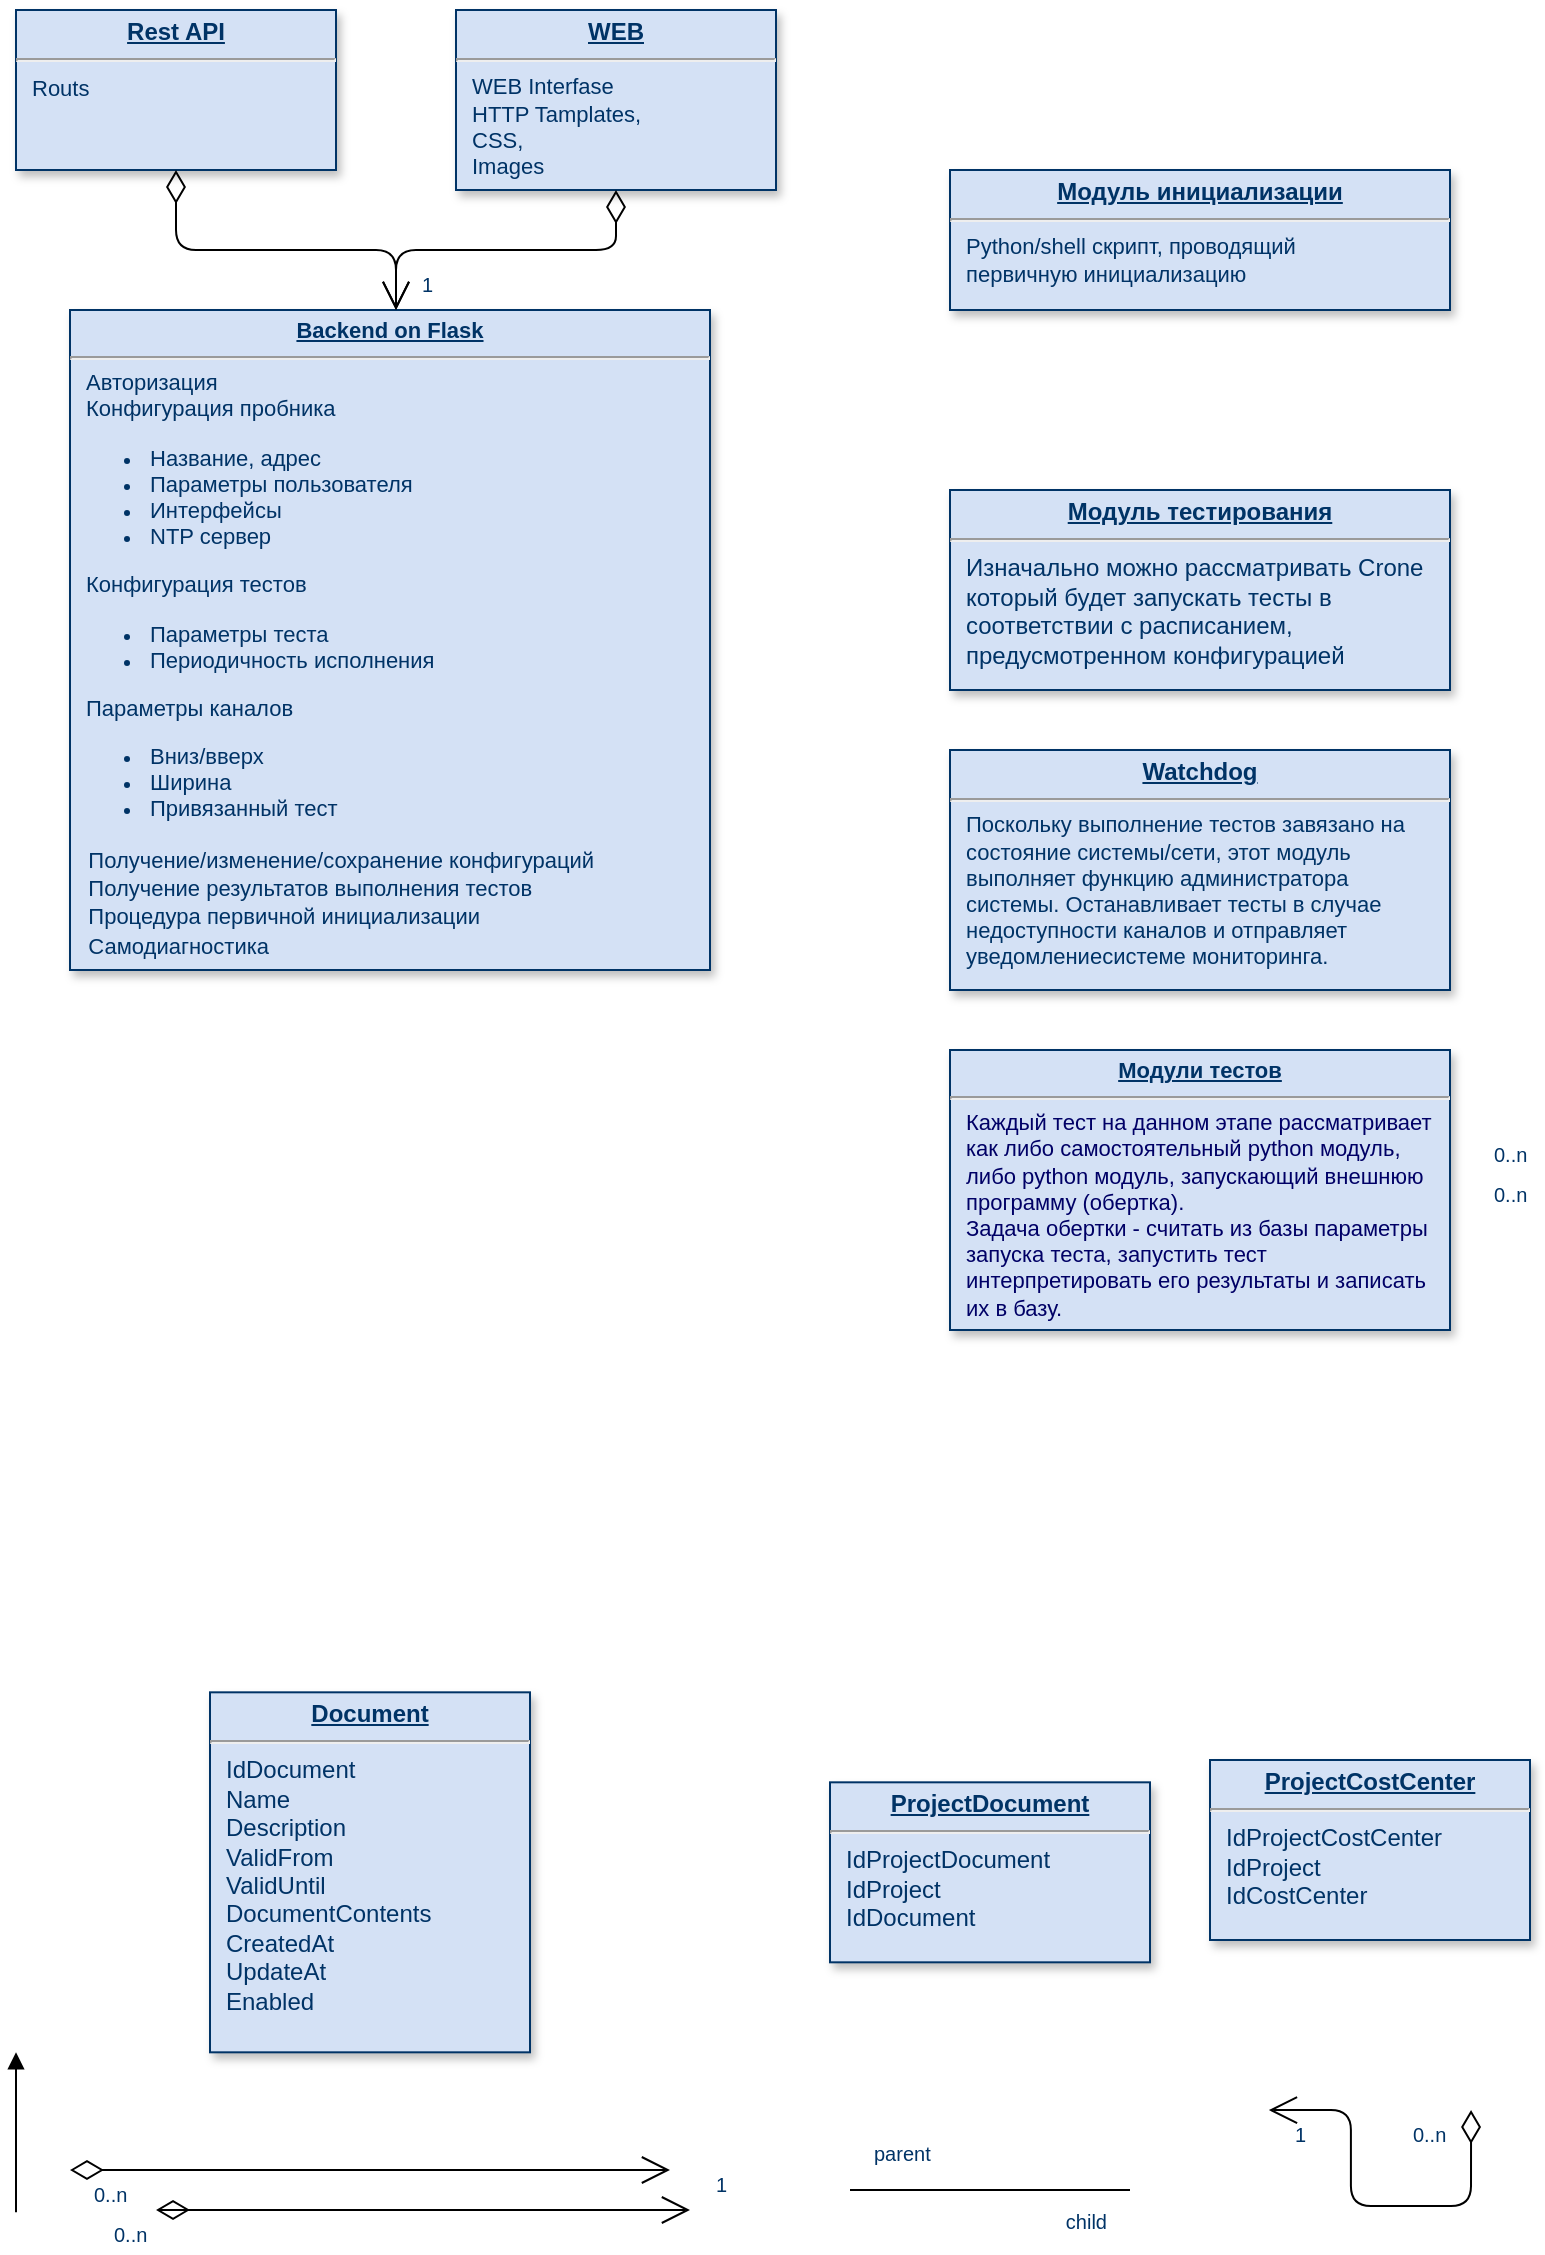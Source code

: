 <mxfile version="14.4.8" type="github" pages="3">
  <diagram name="Page-1" id="efa7a0a1-bf9b-a30e-e6df-94a7791c09e9">
    <mxGraphModel dx="990" dy="610" grid="1" gridSize="10" guides="1" tooltips="1" connect="1" arrows="1" fold="1" page="1" pageScale="1" pageWidth="826" pageHeight="1169" background="#ffffff" math="0" shadow="0">
      <root>
        <mxCell id="0" />
        <mxCell id="1" parent="0" />
        <mxCell id="19" value="&lt;p style=&quot;margin: 0px ; margin-top: 4px ; text-align: center ; text-decoration: underline&quot;&gt;&lt;strong&gt;WEB&lt;/strong&gt;&lt;/p&gt;&lt;hr&gt;&lt;p style=&quot;margin: 0px 0px 0px 8px ; font-size: 11px&quot;&gt;&lt;font style=&quot;font-size: 11px&quot;&gt;WEB Interfase&lt;br&gt;&lt;font style=&quot;font-size: 11px&quot;&gt;HTTP Tamplates,&amp;nbsp;&lt;/font&gt;&lt;/font&gt;&lt;/p&gt;&lt;p style=&quot;margin: 0px 0px 0px 8px ; font-size: 11px&quot;&gt;&lt;font style=&quot;font-size: 11px&quot;&gt;CSS,&amp;nbsp;&lt;/font&gt;&lt;/p&gt;&lt;p style=&quot;margin: 0px 0px 0px 8px ; font-size: 11px&quot;&gt;&lt;font style=&quot;font-size: 11px&quot;&gt;Images&lt;/font&gt;&lt;/p&gt;&lt;p style=&quot;margin: 0px 0px 0px 8px ; font-size: 11px&quot;&gt;&lt;br&gt;&lt;/p&gt;" style="verticalAlign=top;align=left;overflow=fill;fontSize=12;fontFamily=Helvetica;html=1;strokeColor=#003366;shadow=1;fillColor=#D4E1F5;fontColor=#003366" parent="1" vertex="1">
          <mxGeometry x="253" y="40" width="160" height="90" as="geometry" />
        </mxCell>
        <mxCell id="20" value="&lt;p style=&quot;margin: 4px 0px 0px ; text-align: center ; text-decoration: underline ; font-size: 11px&quot;&gt;&lt;b&gt;&lt;font style=&quot;font-size: 11px&quot;&gt;Backend on Flask&lt;/font&gt;&lt;/b&gt;&lt;/p&gt;&lt;hr style=&quot;font-size: 11px&quot;&gt;&lt;p style=&quot;margin: 0px 0px 0px 8px ; font-size: 11px&quot;&gt;&lt;font style=&quot;font-size: 11px&quot;&gt;Авторизация&lt;/font&gt;&lt;/p&gt;&lt;p style=&quot;margin: 0px 0px 0px 8px ; font-size: 11px&quot;&gt;&lt;font style=&quot;font-size: 11px&quot;&gt;Конфигурация пробника&lt;/font&gt;&lt;/p&gt;&lt;p style=&quot;margin: 0px 0px 0px 8px ; font-size: 11px&quot;&gt;&lt;/p&gt;&lt;ul style=&quot;font-size: 11px&quot;&gt;&lt;li&gt;&lt;font style=&quot;font-size: 11px&quot;&gt;Название, адрес&lt;br&gt;&lt;/font&gt;&lt;/li&gt;&lt;li&gt;&lt;font style=&quot;font-size: 11px&quot;&gt;Параметры пользователя&lt;br&gt;&lt;/font&gt;&lt;/li&gt;&lt;li&gt;&lt;font style=&quot;font-size: 11px&quot;&gt;Интерфейсы&lt;br&gt;&lt;/font&gt;&lt;/li&gt;&lt;li&gt;&lt;font style=&quot;font-size: 11px&quot;&gt;NTP сервер&lt;br&gt;&lt;/font&gt;&lt;/li&gt;&lt;/ul&gt;&lt;p style=&quot;font-size: 11px&quot;&gt;&lt;/p&gt;&lt;p style=&quot;margin: 0px 0px 0px 8px ; font-size: 11px&quot;&gt;&lt;font style=&quot;font-size: 11px&quot;&gt;Конфигурация тестов&lt;/font&gt;&lt;/p&gt;&lt;p style=&quot;margin: 0px 0px 0px 8px ; font-size: 11px&quot;&gt;&lt;/p&gt;&lt;ul style=&quot;font-size: 11px&quot;&gt;&lt;li&gt;&lt;font style=&quot;font-size: 11px&quot;&gt;Параметры теста&lt;br&gt;&lt;/font&gt;&lt;/li&gt;&lt;li&gt;&lt;font style=&quot;font-size: 11px&quot;&gt;Периодичность исполнения&lt;/font&gt;&lt;/li&gt;&lt;/ul&gt;&lt;p style=&quot;margin: 0px 0px 0px 8px ; font-size: 11px&quot;&gt;&lt;font style=&quot;font-size: 11px&quot;&gt;Параметры каналов&lt;/font&gt;&lt;/p&gt;&lt;p style=&quot;margin: 0px 0px 0px 8px ; font-size: 11px&quot;&gt;&lt;/p&gt;&lt;ul style=&quot;font-size: 11px&quot;&gt;&lt;li&gt;&lt;font style=&quot;font-size: 11px&quot;&gt;Вниз/вверх&lt;br&gt;&lt;/font&gt;&lt;/li&gt;&lt;li&gt;&lt;font style=&quot;font-size: 11px&quot;&gt;Ширина&lt;br&gt;&lt;/font&gt;&lt;/li&gt;&lt;li&gt;&lt;font style=&quot;font-size: 11px&quot;&gt;Привязанный тест&lt;/font&gt;&lt;/li&gt;&lt;/ul&gt;&lt;font style=&quot;font-size: 11px&quot;&gt;&amp;nbsp; &amp;nbsp;Получение/изменение/сохранение конфигураций&lt;br&gt;&amp;nbsp; &amp;nbsp;Получение результатов выполнения тестов&lt;br&gt;&amp;nbsp; &amp;nbsp;Процедура первичной инициализации&lt;br&gt;&amp;nbsp; &amp;nbsp;Самодиагностика&lt;br&gt;&amp;nbsp; &amp;nbsp;&lt;br&gt;&lt;br&gt;&lt;br&gt;&lt;/font&gt;&lt;br&gt;&lt;p&gt;&lt;/p&gt;" style="verticalAlign=top;align=left;overflow=fill;fontSize=12;fontFamily=Helvetica;html=1;strokeColor=#003366;shadow=1;fillColor=#D4E1F5;fontColor=#003366" parent="1" vertex="1">
          <mxGeometry x="60" y="190" width="320" height="330" as="geometry" />
        </mxCell>
        <mxCell id="24" value="&lt;p style=&quot;margin: 0px ; margin-top: 4px ; text-align: center ; text-decoration: underline&quot;&gt;&lt;b&gt;Модуль тестирования&lt;/b&gt;&lt;/p&gt;&lt;hr&gt;&lt;p style=&quot;margin: 0px ; margin-left: 8px&quot;&gt;Изначально можно рассматривать Crone&lt;/p&gt;&lt;p style=&quot;margin: 0px ; margin-left: 8px&quot;&gt;который будет запускать тесты в&amp;nbsp;&lt;/p&gt;&lt;p style=&quot;margin: 0px ; margin-left: 8px&quot;&gt;соответствии с расписанием,&amp;nbsp;&lt;/p&gt;&lt;p style=&quot;margin: 0px ; margin-left: 8px&quot;&gt;предусмотренном конфигурацией&lt;/p&gt;&lt;p style=&quot;margin: 0px ; margin-left: 8px&quot;&gt;&lt;br&gt;&lt;/p&gt;" style="verticalAlign=top;align=left;overflow=fill;fontSize=12;fontFamily=Helvetica;html=1;strokeColor=#003366;shadow=1;fillColor=#D4E1F5;fontColor=#003366" parent="1" vertex="1">
          <mxGeometry x="500" y="280" width="250" height="100" as="geometry" />
        </mxCell>
        <mxCell id="25" value="&lt;p style=&quot;margin: 0px ; margin-top: 4px ; text-align: center ; text-decoration: underline&quot;&gt;&lt;strong&gt;Rest API&lt;/strong&gt;&lt;/p&gt;&lt;hr&gt;&lt;p style=&quot;margin: 0px ; margin-left: 8px&quot;&gt;&lt;font style=&quot;font-size: 11px&quot;&gt;Routs&lt;/font&gt;&lt;/p&gt;&lt;p style=&quot;margin: 0px ; margin-left: 8px&quot;&gt;&lt;br&gt;&lt;/p&gt;" style="verticalAlign=top;align=left;overflow=fill;fontSize=12;fontFamily=Helvetica;html=1;strokeColor=#003366;shadow=1;fillColor=#D4E1F5;fontColor=#003366" parent="1" vertex="1">
          <mxGeometry x="33" y="40" width="160" height="80" as="geometry" />
        </mxCell>
        <mxCell id="28" value="&lt;p style=&quot;margin: 0px; margin-top: 4px; text-align: center; text-decoration: underline;&quot;&gt;&lt;strong&gt;Document&lt;/strong&gt;&lt;/p&gt;&lt;hr /&gt;&lt;p style=&quot;margin: 0px; margin-left: 8px;&quot;&gt;IdDocument&lt;/p&gt;&lt;p style=&quot;margin: 0px; margin-left: 8px;&quot;&gt;Name&lt;/p&gt;&lt;p style=&quot;margin: 0px; margin-left: 8px;&quot;&gt;Description&lt;/p&gt;&lt;p style=&quot;margin: 0px; margin-left: 8px;&quot;&gt;ValidFrom&lt;/p&gt;&lt;p style=&quot;margin: 0px; margin-left: 8px;&quot;&gt;ValidUntil&lt;/p&gt;&lt;p style=&quot;margin: 0px; margin-left: 8px;&quot;&gt;DocumentContents&lt;/p&gt;&lt;p style=&quot;margin: 0px; margin-left: 8px;&quot;&gt;CreatedAt&lt;/p&gt;&lt;p style=&quot;margin: 0px; margin-left: 8px;&quot;&gt;UpdateAt&lt;/p&gt;&lt;p style=&quot;margin: 0px; margin-left: 8px;&quot;&gt;Enabled&lt;/p&gt;" style="verticalAlign=top;align=left;overflow=fill;fontSize=12;fontFamily=Helvetica;html=1;strokeColor=#003366;shadow=1;fillColor=#D4E1F5;fontColor=#003366" parent="1" vertex="1">
          <mxGeometry x="130.0" y="881.16" width="160" height="180" as="geometry" />
        </mxCell>
        <mxCell id="33" value="&lt;p style=&quot;margin: 0px; margin-top: 4px; text-align: center; text-decoration: underline;&quot;&gt;&lt;strong&gt;ProjectCostCenter&lt;/strong&gt;&lt;/p&gt;&lt;hr /&gt;&lt;p style=&quot;margin: 0px; margin-left: 8px;&quot;&gt;IdProjectCostCenter&lt;/p&gt;&lt;p style=&quot;margin: 0px; margin-left: 8px;&quot;&gt;IdProject&lt;/p&gt;&lt;p style=&quot;margin: 0px; margin-left: 8px;&quot;&gt;IdCostCenter&lt;/p&gt;" style="verticalAlign=top;align=left;overflow=fill;fontSize=12;fontFamily=Helvetica;html=1;strokeColor=#003366;shadow=1;fillColor=#D4E1F5;fontColor=#003366" parent="1" vertex="1">
          <mxGeometry x="630" y="915.0" width="160" height="90" as="geometry" />
        </mxCell>
        <mxCell id="34" value="&lt;p style=&quot;margin: 0px ; margin-top: 4px ; text-align: center ; text-decoration: underline&quot;&gt;&lt;strong&gt;ProjectDocument&lt;/strong&gt;&lt;/p&gt;&lt;hr&gt;&lt;p style=&quot;margin: 0px ; margin-left: 8px&quot;&gt;IdProjectDocument&lt;/p&gt;&lt;p style=&quot;margin: 0px ; margin-left: 8px&quot;&gt;IdProject&lt;/p&gt;&lt;p style=&quot;margin: 0px ; margin-left: 8px&quot;&gt;IdDocument&lt;/p&gt;" style="verticalAlign=top;align=left;overflow=fill;fontSize=12;fontFamily=Helvetica;html=1;strokeColor=#003366;shadow=1;fillColor=#D4E1F5;fontColor=#003366" parent="1" vertex="1">
          <mxGeometry x="440.0" y="926.16" width="160" height="90" as="geometry" />
        </mxCell>
        <mxCell id="36" value="" style="endArrow=open;endSize=12;startArrow=diamondThin;startSize=14;startFill=0;edgeStyle=orthogonalEdgeStyle;exitX=0.5;exitY=1;exitDx=0;exitDy=0;" parent="1" source="19" target="20" edge="1">
          <mxGeometry x="-37" y="160" as="geometry">
            <mxPoint x="323" y="140" as="sourcePoint" />
            <mxPoint x="250" y="220" as="targetPoint" />
            <Array as="points">
              <mxPoint x="333" y="160" />
              <mxPoint x="223" y="160" />
            </Array>
          </mxGeometry>
        </mxCell>
        <mxCell id="37" value="0..n" style="resizable=0;align=left;verticalAlign=top;labelBackgroundColor=#ffffff;fontSize=10;strokeColor=#003366;shadow=1;fillColor=#D4E1F5;fontColor=#003366" parent="36" connectable="0" vertex="1">
          <mxGeometry x="-1" relative="1" as="geometry">
            <mxPoint x="437" y="470" as="offset" />
          </mxGeometry>
        </mxCell>
        <mxCell id="66" value="" style="endArrow=open;endSize=12;startArrow=diamondThin;startSize=14;startFill=0;edgeStyle=orthogonalEdgeStyle" parent="1" edge="1">
          <mxGeometry x="469.36" y="526.16" as="geometry">
            <mxPoint x="60" y="1120" as="sourcePoint" />
            <mxPoint x="360" y="1120" as="targetPoint" />
          </mxGeometry>
        </mxCell>
        <mxCell id="67" value="0..n" style="resizable=0;align=left;verticalAlign=top;labelBackgroundColor=#ffffff;fontSize=10;strokeColor=#003366;shadow=1;fillColor=#D4E1F5;fontColor=#003366" parent="66" connectable="0" vertex="1">
          <mxGeometry x="-1" relative="1" as="geometry">
            <mxPoint x="10" as="offset" />
          </mxGeometry>
        </mxCell>
        <mxCell id="87" value="" style="endArrow=open;endSize=12;startArrow=diamondThin;startSize=14;startFill=0;edgeStyle=orthogonalEdgeStyle" parent="1" edge="1">
          <mxGeometry x="499.36" y="540" as="geometry">
            <mxPoint x="120" y="1140" as="sourcePoint" />
            <mxPoint x="370" y="1140" as="targetPoint" />
            <Array as="points">
              <mxPoint x="110" y="1140" />
              <mxPoint x="370" y="1140" />
            </Array>
          </mxGeometry>
        </mxCell>
        <mxCell id="88" value="0..n" style="resizable=0;align=left;verticalAlign=top;labelBackgroundColor=#ffffff;fontSize=10;strokeColor=#003366;shadow=1;fillColor=#D4E1F5;fontColor=#003366" parent="87" connectable="0" vertex="1">
          <mxGeometry x="-1" relative="1" as="geometry">
            <mxPoint x="-40" as="offset" />
          </mxGeometry>
        </mxCell>
        <mxCell id="89" value="1" style="resizable=0;align=right;verticalAlign=top;labelBackgroundColor=#ffffff;fontSize=10;strokeColor=#003366;shadow=1;fillColor=#D4E1F5;fontColor=#003366" parent="87" connectable="0" vertex="1">
          <mxGeometry x="1" relative="1" as="geometry">
            <mxPoint x="20.0" y="-25.0" as="offset" />
          </mxGeometry>
        </mxCell>
        <mxCell id="90" value="" style="endArrow=open;endSize=12;startArrow=diamondThin;startSize=14;startFill=0;edgeStyle=orthogonalEdgeStyle;" parent="1" source="25" target="20" edge="1">
          <mxGeometry x="583" y="340" as="geometry">
            <mxPoint x="583" y="340" as="sourcePoint" />
            <mxPoint x="220" y="210" as="targetPoint" />
            <Array as="points">
              <mxPoint x="113" y="160" />
              <mxPoint x="223" y="160" />
            </Array>
          </mxGeometry>
        </mxCell>
        <mxCell id="91" value="0..n" style="resizable=0;align=left;verticalAlign=top;labelBackgroundColor=#ffffff;fontSize=10;strokeColor=#003366;shadow=1;fillColor=#D4E1F5;fontColor=#003366" parent="90" connectable="0" vertex="1">
          <mxGeometry x="-1" relative="1" as="geometry">
            <mxPoint x="657" y="500" as="offset" />
          </mxGeometry>
        </mxCell>
        <mxCell id="92" value="1" style="resizable=0;align=right;verticalAlign=top;labelBackgroundColor=#ffffff;fontSize=10;strokeColor=#003366;shadow=1;fillColor=#D4E1F5;fontColor=#003366" parent="90" connectable="0" vertex="1">
          <mxGeometry x="1" relative="1" as="geometry">
            <mxPoint x="20" y="-25.0" as="offset" />
          </mxGeometry>
        </mxCell>
        <mxCell id="99" value="" style="endArrow=open;endSize=12;startArrow=diamondThin;startSize=14;startFill=0;edgeStyle=orthogonalEdgeStyle" parent="1" edge="1">
          <mxGeometry x="538.81" y="818.04" as="geometry">
            <mxPoint x="760.53" y="1090.0" as="sourcePoint" />
            <mxPoint x="659.45" y="1090.04" as="targetPoint" />
            <Array as="points">
              <mxPoint x="760.45" y="1138.04" />
              <mxPoint x="700.45" y="1138.04" />
              <mxPoint x="700.45" y="1090.04" />
            </Array>
          </mxGeometry>
        </mxCell>
        <mxCell id="100" value="0..n" style="resizable=0;align=left;verticalAlign=top;labelBackgroundColor=#ffffff;fontSize=10;strokeColor=#003366;shadow=1;fillColor=#D4E1F5;fontColor=#003366" parent="99" connectable="0" vertex="1">
          <mxGeometry x="-1" relative="1" as="geometry">
            <mxPoint x="-31.08" as="offset" />
          </mxGeometry>
        </mxCell>
        <mxCell id="101" value="1" style="resizable=0;align=right;verticalAlign=top;labelBackgroundColor=#ffffff;fontSize=10;strokeColor=#003366;shadow=1;fillColor=#D4E1F5;fontColor=#003366" parent="99" connectable="0" vertex="1">
          <mxGeometry x="1" relative="1" as="geometry">
            <mxPoint x="20.0" y="1.895e-13" as="offset" />
          </mxGeometry>
        </mxCell>
        <mxCell id="107" value="" style="endArrow=none;edgeStyle=orthogonalEdgeStyle;" parent="1" edge="1">
          <mxGeometry x="330" y="1109" as="geometry">
            <mxPoint x="450" y="1130" as="sourcePoint" />
            <mxPoint x="590" y="1130" as="targetPoint" />
            <Array as="points">
              <mxPoint x="520" y="1130" />
              <mxPoint x="520" y="1130" />
            </Array>
          </mxGeometry>
        </mxCell>
        <mxCell id="108" value="parent" style="resizable=0;align=left;verticalAlign=bottom;labelBackgroundColor=#ffffff;fontSize=10;strokeColor=#003366;shadow=1;fillColor=#D4E1F5;fontColor=#003366" parent="107" connectable="0" vertex="1">
          <mxGeometry x="-1" relative="1" as="geometry">
            <mxPoint x="10" y="-10" as="offset" />
          </mxGeometry>
        </mxCell>
        <mxCell id="109" value="child" style="resizable=0;align=right;verticalAlign=bottom;labelBackgroundColor=#ffffff;fontSize=10;strokeColor=#003366;shadow=1;fillColor=#D4E1F5;fontColor=#003366" parent="107" connectable="0" vertex="1">
          <mxGeometry x="1" relative="1" as="geometry">
            <mxPoint x="-10" y="23.84" as="offset" />
          </mxGeometry>
        </mxCell>
        <mxCell id="113" value="" style="endArrow=block;endFill=1;edgeStyle=orthogonalEdgeStyle;align=left;verticalAlign=top;rounded=0" parent="1" edge="1">
          <mxGeometry x="-1" relative="1" as="geometry">
            <mxPoint x="33" y="1141.16" as="sourcePoint" />
            <mxPoint x="33" y="1061.16" as="targetPoint" />
            <Array as="points">
              <mxPoint x="33" y="1101.16" />
              <mxPoint x="33" y="1101.16" />
            </Array>
          </mxGeometry>
        </mxCell>
        <mxCell id="boj_urTsUNxEGo1IXaUz-113" value="&lt;p style=&quot;margin: 0px ; margin-top: 4px ; text-align: center ; text-decoration: underline&quot;&gt;&lt;b&gt;Модуль инициализации&lt;/b&gt;&lt;/p&gt;&lt;hr&gt;&lt;p style=&quot;margin: 0px 0px 0px 8px ; font-size: 11px&quot;&gt;&lt;font style=&quot;font-size: 11px&quot;&gt;Python/shell скрипт, проводящий&amp;nbsp;&lt;/font&gt;&lt;/p&gt;&lt;p style=&quot;margin: 0px 0px 0px 8px ; font-size: 11px&quot;&gt;&lt;font style=&quot;font-size: 11px&quot;&gt;первичную инициализацию&lt;/font&gt;&lt;/p&gt;&lt;p style=&quot;margin: 0px ; margin-left: 8px&quot;&gt;&lt;br&gt;&lt;/p&gt;" style="verticalAlign=top;align=left;overflow=fill;fontSize=12;fontFamily=Helvetica;html=1;strokeColor=#003366;shadow=1;fillColor=#D4E1F5;fontColor=#003366" vertex="1" parent="1">
          <mxGeometry x="500" y="120" width="250" height="70" as="geometry" />
        </mxCell>
        <mxCell id="boj_urTsUNxEGo1IXaUz-114" value="&lt;p style=&quot;margin: 0px ; margin-top: 4px ; text-align: center ; text-decoration: underline&quot;&gt;&lt;b&gt;Watchdog&lt;/b&gt;&lt;/p&gt;&lt;hr style=&quot;font-size: 11px&quot;&gt;&lt;p style=&quot;margin: 0px 0px 0px 8px ; font-size: 11px&quot;&gt;Поскольку выполнение тестов завязано на&amp;nbsp;&lt;/p&gt;&lt;p style=&quot;margin: 0px 0px 0px 8px ; font-size: 11px&quot;&gt;состояние системы/сети, этот модуль&amp;nbsp;&lt;/p&gt;&lt;p style=&quot;margin: 0px 0px 0px 8px ; font-size: 11px&quot;&gt;выполняет функцию администратора&amp;nbsp;&lt;/p&gt;&lt;p style=&quot;margin: 0px 0px 0px 8px ; font-size: 11px&quot;&gt;системы. Останавливает тесты в случае&amp;nbsp;&lt;/p&gt;&lt;p style=&quot;margin: 0px 0px 0px 8px ; font-size: 11px&quot;&gt;недоступности каналов и отправляет&amp;nbsp;&lt;/p&gt;&lt;p style=&quot;margin: 0px 0px 0px 8px ; font-size: 11px&quot;&gt;уведомлениесистеме мониторинга. &amp;nbsp;&lt;/p&gt;" style="verticalAlign=top;align=left;overflow=fill;fontSize=12;fontFamily=Helvetica;html=1;strokeColor=#003366;shadow=1;fillColor=#D4E1F5;fontColor=#003366" vertex="1" parent="1">
          <mxGeometry x="500" y="410" width="250" height="120" as="geometry" />
        </mxCell>
        <mxCell id="gWvd9H-gTdr3ixBmeh7M-113" value="&lt;p style=&quot;margin: 4px 0px 0px ; text-align: center ; font-size: 11px&quot;&gt;&lt;b style=&quot;text-decoration: underline&quot;&gt;&lt;font style=&quot;font-size: 11px&quot;&gt;Модули тестов&lt;/font&gt;&lt;/b&gt;&lt;/p&gt;&lt;hr style=&quot;font-size: 11px&quot;&gt;&lt;p style=&quot;margin: 0px 0px 0px 8px ; font-size: 11px&quot;&gt;&lt;font style=&quot;font-size: 11px&quot; color=&quot;#000066&quot;&gt;Каждый тест на данном этапе рассматривает&lt;/font&gt;&lt;/p&gt;&lt;p style=&quot;margin: 0px 0px 0px 8px ; font-size: 11px&quot;&gt;&lt;font style=&quot;font-size: 11px&quot; color=&quot;#000066&quot;&gt;как либо самостоятельный python модуль,&amp;nbsp;&lt;/font&gt;&lt;/p&gt;&lt;p style=&quot;margin: 0px 0px 0px 8px ; font-size: 11px&quot;&gt;&lt;font style=&quot;font-size: 11px&quot; color=&quot;#000066&quot;&gt;либо&amp;nbsp;python модуль,&amp;nbsp;запускающий внешнюю&amp;nbsp;&lt;/font&gt;&lt;/p&gt;&lt;p style=&quot;margin: 0px 0px 0px 8px ; font-size: 11px&quot;&gt;&lt;font style=&quot;font-size: 11px&quot; color=&quot;#000066&quot;&gt;программу (обертка).&amp;nbsp;&lt;/font&gt;&lt;/p&gt;&lt;p style=&quot;margin: 0px 0px 0px 8px ; font-size: 11px&quot;&gt;&lt;font style=&quot;font-size: 11px&quot; color=&quot;#000066&quot;&gt;Задача обертки - считать из базы параметры&amp;nbsp;&lt;/font&gt;&lt;/p&gt;&lt;p style=&quot;margin: 0px 0px 0px 8px ; font-size: 11px&quot;&gt;&lt;font style=&quot;font-size: 11px&quot; color=&quot;#000066&quot;&gt;запуска теста,&amp;nbsp;запустить тест&amp;nbsp;&lt;/font&gt;&lt;/p&gt;&lt;p style=&quot;margin: 0px 0px 0px 8px ; font-size: 11px&quot;&gt;&lt;font style=&quot;font-size: 11px&quot; color=&quot;#000066&quot;&gt;интерпретировать его результаты и записать&amp;nbsp;&lt;/font&gt;&lt;/p&gt;&lt;p style=&quot;margin: 0px 0px 0px 8px ; font-size: 11px&quot;&gt;&lt;font style=&quot;font-size: 11px&quot; color=&quot;#000066&quot;&gt;их в базу.&lt;/font&gt;&lt;br&gt;&lt;/p&gt;" style="verticalAlign=top;align=left;overflow=fill;fontSize=12;fontFamily=Helvetica;html=1;strokeColor=#003366;shadow=1;fillColor=#D4E1F5;fontColor=#003366" vertex="1" parent="1">
          <mxGeometry x="500" y="560" width="250" height="140" as="geometry" />
        </mxCell>
      </root>
    </mxGraphModel>
  </diagram>
  <diagram id="8Fx-LfwOrfA0uTg-qdeL" name="Tests">
    <mxGraphModel dx="1237" dy="762" grid="1" gridSize="10" guides="1" tooltips="1" connect="1" arrows="1" fold="1" page="1" pageScale="1" pageWidth="827" pageHeight="1169" math="0" shadow="0">
      <root>
        <mxCell id="dWV13V8ptB_h5DxTq1_r-0" />
        <mxCell id="dWV13V8ptB_h5DxTq1_r-1" parent="dWV13V8ptB_h5DxTq1_r-0" />
        <mxCell id="EmR-D7juMjkWWR4csxBq-0" value="&lt;p style=&quot;margin: 0px ; margin-top: 4px ; text-align: center ; text-decoration: underline&quot;&gt;&lt;b&gt;Тест доступности&lt;/b&gt;&lt;/p&gt;&lt;hr style=&quot;font-size: 11px&quot;&gt;&lt;p style=&quot;margin: 0px 0px 0px 8px ; font-size: 11px&quot;&gt;&lt;font style=&quot;font-size: 11px&quot;&gt;Python ping&amp;nbsp;&lt;/font&gt;&lt;/p&gt;&lt;p style=&quot;margin: 0px 0px 0px 8px ; font-size: 11px&quot;&gt;&lt;u&gt;&lt;b&gt;Измеряемые значения:&lt;/b&gt;&lt;/u&gt;&lt;/p&gt;&lt;p style=&quot;margin: 0px 0px 0px 8px ; font-size: 11px&quot;&gt;доступность&amp;nbsp;&lt;/p&gt;&lt;p style=&quot;margin: 0px 0px 0px 8px ; font-size: 11px&quot;&gt;&lt;font style=&quot;font-size: 11px&quot;&gt;задержка&lt;/font&gt;&lt;/p&gt;&lt;p style=&quot;margin: 0px 0px 0px 8px ; font-size: 11px&quot;&gt;&lt;font style=&quot;font-size: 11px&quot;&gt;&lt;b style=&quot;text-decoration: underline&quot;&gt;Параметры &lt;/b&gt;&amp;nbsp;IP адрес&lt;/font&gt;&lt;/p&gt;" style="verticalAlign=top;align=left;overflow=fill;fontSize=12;fontFamily=Helvetica;html=1;strokeColor=#003366;shadow=1;fillColor=#D4E1F5;fontColor=#003366" vertex="1" parent="dWV13V8ptB_h5DxTq1_r-1">
          <mxGeometry x="80" y="40" width="250" height="100" as="geometry" />
        </mxCell>
        <mxCell id="q2U4f_Sw3mpLdYQ4OwwL-0" value="&lt;p style=&quot;margin: 4px 0px 0px ; text-align: center&quot;&gt;&lt;b style=&quot;text-decoration: underline&quot;&gt;Тест&amp;nbsp;&lt;/b&gt;&lt;b&gt;&lt;u&gt;perf&lt;/u&gt;&lt;/b&gt;&lt;/p&gt;&lt;hr style=&quot;font-size: 11px&quot;&gt;&lt;p style=&quot;margin: 0px 0px 0px 8px ; font-size: 11px&quot;&gt;&lt;font style=&quot;font-size: 11px&quot;&gt;Python &quot;обертка&quot;&amp;nbsp;&lt;/font&gt;&lt;/p&gt;&lt;p style=&quot;margin: 0px 0px 0px 8px ; font-size: 11px&quot;&gt;&lt;u&gt;&lt;b&gt;Измеряемые значения&lt;/b&gt;&lt;/u&gt;&lt;/p&gt;&lt;p style=&quot;margin: 0px 0px 0px 8px ; font-size: 11px&quot;&gt;&lt;b style=&quot;text-decoration: underline&quot;&gt;&lt;br&gt;&lt;/b&gt;&lt;/p&gt;&lt;p style=&quot;margin: 0px 0px 0px 8px ; font-size: 11px&quot;&gt;&lt;b style=&quot;text-decoration: underline&quot;&gt;Параметры &lt;/b&gt;&amp;nbsp;&lt;/p&gt;&lt;p style=&quot;margin: 0px 0px 0px 8px ; font-size: 11px&quot;&gt;IP адрес&lt;br&gt;&lt;/p&gt;" style="verticalAlign=top;align=left;overflow=fill;fontSize=12;fontFamily=Helvetica;html=1;strokeColor=#003366;shadow=1;fillColor=#D4E1F5;fontColor=#003366" vertex="1" parent="dWV13V8ptB_h5DxTq1_r-1">
          <mxGeometry x="80" y="190" width="250" height="110" as="geometry" />
        </mxCell>
        <mxCell id="MJSlm0Sg0He1QIlMMzmC-0" value="&lt;p style=&quot;margin: 0px ; margin-top: 4px ; text-align: center ; text-decoration: underline&quot;&gt;&lt;b&gt;Тест bwping&lt;/b&gt;&lt;/p&gt;&lt;hr style=&quot;font-size: 11px&quot;&gt;&lt;p style=&quot;margin: 0px 0px 0px 8px ; font-size: 11px&quot;&gt;Python &quot;обертка&quot;&amp;nbsp;&lt;/p&gt;&lt;p style=&quot;margin: 0px 0px 0px 8px ; font-size: 11px&quot;&gt;&lt;u&gt;&lt;b&gt;Измеряемые значения&lt;/b&gt;&lt;/u&gt;&lt;/p&gt;&lt;p style=&quot;margin: 0px 0px 0px 8px ; font-size: 11px&quot;&gt;ширина канала&lt;/p&gt;&lt;p style=&quot;margin: 0px 0px 0px 8px ; font-size: 11px&quot;&gt;&lt;u&gt;&lt;b&gt;&lt;br&gt;&lt;/b&gt;&lt;/u&gt;&lt;/p&gt;&lt;p style=&quot;margin: 0px 0px 0px 8px ; font-size: 11px&quot;&gt;&lt;font style=&quot;font-size: 11px&quot;&gt;&lt;b style=&quot;text-decoration: underline&quot;&gt;Параметры &lt;/b&gt;&amp;nbsp;&lt;/font&gt;&lt;/p&gt;&lt;p style=&quot;margin: 0px 0px 0px 8px ; font-size: 11px&quot;&gt;&lt;font style=&quot;font-size: 11px&quot;&gt;IP адрес&lt;/font&gt;&lt;/p&gt;" style="verticalAlign=top;align=left;overflow=fill;fontSize=12;fontFamily=Helvetica;html=1;strokeColor=#003366;shadow=1;fillColor=#D4E1F5;fontColor=#003366" vertex="1" parent="dWV13V8ptB_h5DxTq1_r-1">
          <mxGeometry x="80" y="360" width="250" height="130" as="geometry" />
        </mxCell>
      </root>
    </mxGraphModel>
  </diagram>
  <diagram id="GrHqj335WHxrijfu56YQ" name="Descr">
    <mxGraphModel dx="2064" dy="762" grid="1" gridSize="10" guides="1" tooltips="1" connect="1" arrows="1" fold="1" page="1" pageScale="1" pageWidth="827" pageHeight="1169" math="0" shadow="0">
      <root>
        <mxCell id="sChZahmV2xaIzBipaMrD-0" />
        <mxCell id="sChZahmV2xaIzBipaMrD-1" parent="sChZahmV2xaIzBipaMrD-0" />
        <mxCell id="lYfP56UWIPLWB0mnNXTd-0" value="Каждый тест на данном этапе рассматривает как либо самостоятельный python модуль, либо&amp;nbsp;python модуль, &lt;br&gt;запускающий внешнюю программу (обертку). Задача обертки считать из базы параметры запуска теста, &lt;br&gt;запустить тест интерпретировать его результаты и записать их в базу.&lt;br&gt;Так как выполнение тестов связано между собой, Crone - является временным решением или вариант: у нас &lt;br&gt;есть некий demon, наблюдающий за состоянием тестов, который может приостановить их в случае аварии &amp;nbsp;&amp;nbsp;" style="text;html=1;align=left;verticalAlign=middle;resizable=0;points=[];autosize=1;" vertex="1" parent="sChZahmV2xaIzBipaMrD-1">
          <mxGeometry x="-740" y="15" width="640" height="80" as="geometry" />
        </mxCell>
      </root>
    </mxGraphModel>
  </diagram>
</mxfile>
